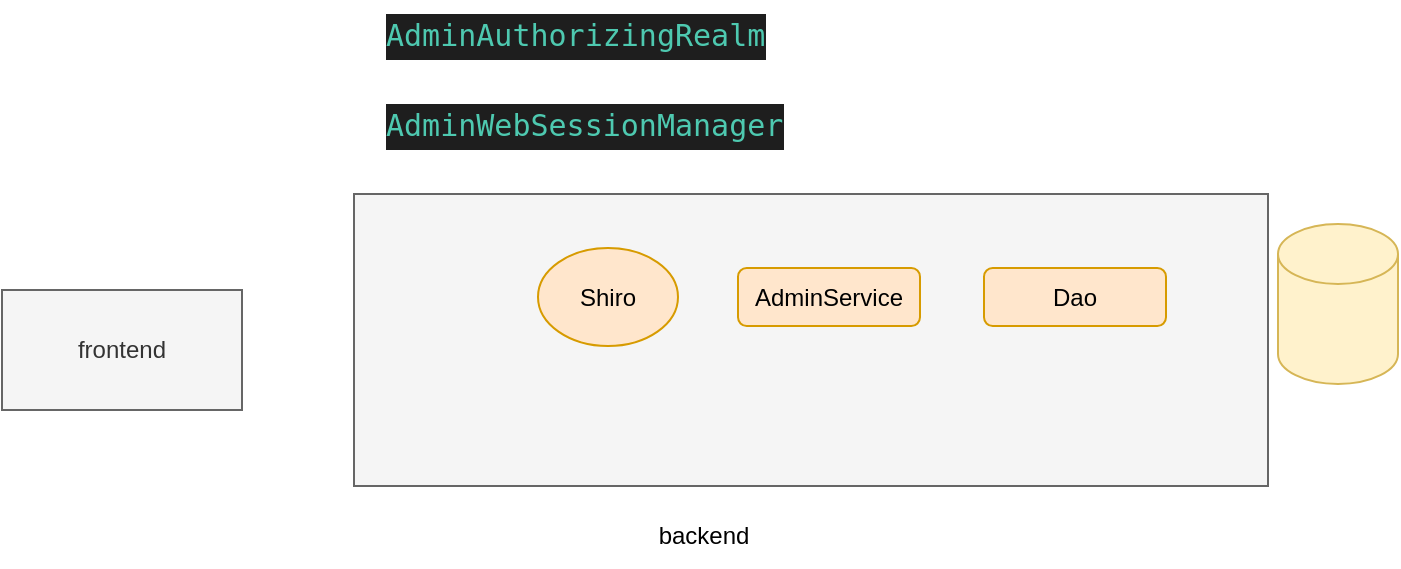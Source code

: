 <mxfile>
    <diagram id="EhA-1xbvArVM3SzqOXjh" name="Page-1">
        <mxGraphModel dx="1296" dy="491" grid="0" gridSize="10" guides="1" tooltips="1" connect="1" arrows="1" fold="1" page="0" pageScale="1" pageWidth="827" pageHeight="1169" background="#ffffff" math="0" shadow="0">
            <root>
                <mxCell id="0"/>
                <mxCell id="1" parent="0"/>
                <mxCell id="8" value="" style="rounded=0;whiteSpace=wrap;html=1;fontColor=#333333;fillColor=#f5f5f5;strokeColor=#666666;" vertex="1" parent="1">
                    <mxGeometry x="133" y="192" width="457" height="146" as="geometry"/>
                </mxCell>
                <mxCell id="2" value="" style="shape=cylinder3;whiteSpace=wrap;html=1;boundedLbl=1;backgroundOutline=1;size=15;fillColor=#fff2cc;strokeColor=#d6b656;" vertex="1" parent="1">
                    <mxGeometry x="595" y="207" width="60" height="80" as="geometry"/>
                </mxCell>
                <mxCell id="3" value="&lt;font color=&quot;#000000&quot;&gt;Shiro&lt;/font&gt;" style="ellipse;whiteSpace=wrap;html=1;fillColor=#ffe6cc;strokeColor=#d79b00;" vertex="1" parent="1">
                    <mxGeometry x="225" y="219" width="70" height="49" as="geometry"/>
                </mxCell>
                <mxCell id="5" value="&lt;meta charset=&quot;utf-8&quot;&gt;&lt;div style=&quot;color: rgb(212, 212, 212); background-color: rgb(30, 30, 30); font-family: Consolas, &amp;quot;monospace&amp;quot;, monospace, &amp;quot;Droid Sans Fallback&amp;quot;, 微软雅黑, Menlo, Monaco, &amp;quot;Courier New&amp;quot;, monospace; font-weight: normal; font-size: 15px; line-height: 23px;&quot;&gt;&lt;div&gt;&lt;span style=&quot;color: #4ec9b0;&quot;&gt;AdminAuthorizingRealm&lt;/span&gt;&lt;/div&gt;&lt;/div&gt;" style="text;whiteSpace=wrap;html=1;fontColor=#000000;" vertex="1" parent="1">
                    <mxGeometry x="147.004" y="95.003" width="217" height="45" as="geometry"/>
                </mxCell>
                <mxCell id="6" value="&lt;meta charset=&quot;utf-8&quot;&gt;&lt;div style=&quot;color: rgb(212, 212, 212); background-color: rgb(30, 30, 30); font-family: Consolas, &amp;quot;monospace&amp;quot;, monospace, &amp;quot;Droid Sans Fallback&amp;quot;, 微软雅黑, Menlo, Monaco, &amp;quot;Courier New&amp;quot;, monospace; font-weight: normal; font-size: 15px; line-height: 23px;&quot;&gt;&lt;div&gt;&lt;span style=&quot;color: #4ec9b0;&quot;&gt;AdminWebSessionManager&lt;/span&gt;&lt;/div&gt;&lt;/div&gt;" style="text;whiteSpace=wrap;html=1;fontColor=#000000;" vertex="1" parent="1">
                    <mxGeometry x="147.004" y="140.003" width="226" height="45" as="geometry"/>
                </mxCell>
                <mxCell id="9" value="frontend" style="rounded=0;whiteSpace=wrap;html=1;fontColor=#333333;fillColor=#f5f5f5;strokeColor=#666666;" vertex="1" parent="1">
                    <mxGeometry x="-43" y="240" width="120" height="60" as="geometry"/>
                </mxCell>
                <mxCell id="10" value="backend" style="text;html=1;strokeColor=none;fillColor=none;align=center;verticalAlign=middle;whiteSpace=wrap;rounded=0;fontColor=#000000;" vertex="1" parent="1">
                    <mxGeometry x="278" y="348" width="60" height="30" as="geometry"/>
                </mxCell>
                <mxCell id="12" value="&lt;font color=&quot;#000000&quot;&gt;AdminService&lt;/font&gt;" style="rounded=1;whiteSpace=wrap;html=1;fillColor=#ffe6cc;strokeColor=#d79b00;" vertex="1" parent="1">
                    <mxGeometry x="325" y="229" width="91" height="29" as="geometry"/>
                </mxCell>
                <mxCell id="14" value="&lt;font color=&quot;#000000&quot;&gt;Dao&lt;/font&gt;" style="rounded=1;whiteSpace=wrap;html=1;fillColor=#ffe6cc;strokeColor=#d79b00;" vertex="1" parent="1">
                    <mxGeometry x="448" y="229" width="91" height="29" as="geometry"/>
                </mxCell>
            </root>
        </mxGraphModel>
    </diagram>
</mxfile>